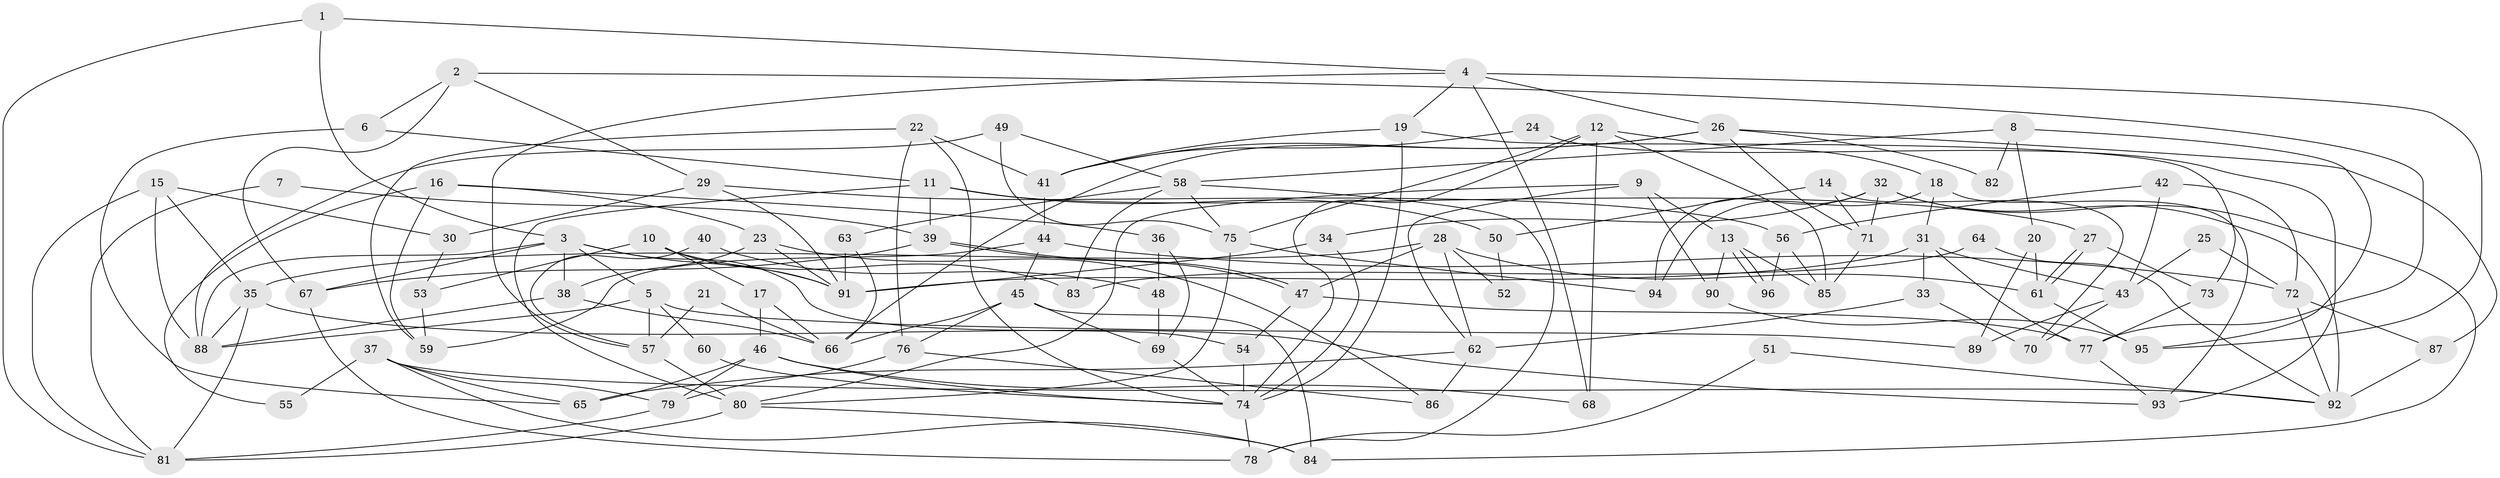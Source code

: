 // coarse degree distribution, {3: 0.16129032258064516, 4: 0.24193548387096775, 9: 0.04838709677419355, 7: 0.0967741935483871, 5: 0.1774193548387097, 2: 0.0967741935483871, 8: 0.06451612903225806, 6: 0.0967741935483871, 10: 0.016129032258064516}
// Generated by graph-tools (version 1.1) at 2025/41/03/06/25 10:41:57]
// undirected, 96 vertices, 192 edges
graph export_dot {
graph [start="1"]
  node [color=gray90,style=filled];
  1;
  2;
  3;
  4;
  5;
  6;
  7;
  8;
  9;
  10;
  11;
  12;
  13;
  14;
  15;
  16;
  17;
  18;
  19;
  20;
  21;
  22;
  23;
  24;
  25;
  26;
  27;
  28;
  29;
  30;
  31;
  32;
  33;
  34;
  35;
  36;
  37;
  38;
  39;
  40;
  41;
  42;
  43;
  44;
  45;
  46;
  47;
  48;
  49;
  50;
  51;
  52;
  53;
  54;
  55;
  56;
  57;
  58;
  59;
  60;
  61;
  62;
  63;
  64;
  65;
  66;
  67;
  68;
  69;
  70;
  71;
  72;
  73;
  74;
  75;
  76;
  77;
  78;
  79;
  80;
  81;
  82;
  83;
  84;
  85;
  86;
  87;
  88;
  89;
  90;
  91;
  92;
  93;
  94;
  95;
  96;
  1 -- 81;
  1 -- 4;
  1 -- 3;
  2 -- 77;
  2 -- 67;
  2 -- 6;
  2 -- 29;
  3 -- 54;
  3 -- 5;
  3 -- 38;
  3 -- 67;
  3 -- 88;
  3 -- 91;
  4 -- 19;
  4 -- 57;
  4 -- 26;
  4 -- 68;
  4 -- 95;
  5 -- 88;
  5 -- 57;
  5 -- 60;
  5 -- 89;
  6 -- 65;
  6 -- 11;
  7 -- 39;
  7 -- 81;
  8 -- 95;
  8 -- 58;
  8 -- 20;
  8 -- 82;
  9 -- 62;
  9 -- 80;
  9 -- 13;
  9 -- 90;
  10 -- 53;
  10 -- 91;
  10 -- 17;
  10 -- 83;
  11 -- 80;
  11 -- 27;
  11 -- 39;
  11 -- 50;
  12 -- 74;
  12 -- 75;
  12 -- 18;
  12 -- 68;
  12 -- 85;
  13 -- 96;
  13 -- 96;
  13 -- 85;
  13 -- 90;
  14 -- 70;
  14 -- 71;
  14 -- 50;
  15 -- 81;
  15 -- 88;
  15 -- 30;
  15 -- 35;
  16 -- 23;
  16 -- 59;
  16 -- 36;
  16 -- 55;
  17 -- 46;
  17 -- 66;
  18 -- 31;
  18 -- 93;
  18 -- 94;
  19 -- 41;
  19 -- 74;
  19 -- 73;
  20 -- 61;
  20 -- 89;
  21 -- 66;
  21 -- 57;
  22 -- 41;
  22 -- 76;
  22 -- 59;
  22 -- 74;
  23 -- 38;
  23 -- 91;
  23 -- 86;
  24 -- 41;
  24 -- 93;
  25 -- 72;
  25 -- 43;
  26 -- 66;
  26 -- 41;
  26 -- 71;
  26 -- 82;
  26 -- 87;
  27 -- 61;
  27 -- 61;
  27 -- 73;
  28 -- 61;
  28 -- 35;
  28 -- 47;
  28 -- 52;
  28 -- 62;
  29 -- 91;
  29 -- 30;
  29 -- 56;
  30 -- 53;
  31 -- 77;
  31 -- 91;
  31 -- 33;
  31 -- 43;
  32 -- 71;
  32 -- 84;
  32 -- 34;
  32 -- 92;
  32 -- 94;
  33 -- 62;
  33 -- 70;
  34 -- 74;
  34 -- 91;
  35 -- 93;
  35 -- 81;
  35 -- 88;
  36 -- 69;
  36 -- 48;
  37 -- 79;
  37 -- 92;
  37 -- 55;
  37 -- 65;
  37 -- 84;
  38 -- 88;
  38 -- 66;
  39 -- 47;
  39 -- 47;
  39 -- 67;
  40 -- 48;
  40 -- 57;
  41 -- 44;
  42 -- 43;
  42 -- 56;
  42 -- 72;
  43 -- 89;
  43 -- 70;
  44 -- 72;
  44 -- 45;
  44 -- 59;
  45 -- 76;
  45 -- 66;
  45 -- 69;
  45 -- 84;
  46 -- 74;
  46 -- 68;
  46 -- 65;
  46 -- 79;
  47 -- 54;
  47 -- 77;
  48 -- 69;
  49 -- 75;
  49 -- 88;
  49 -- 58;
  50 -- 52;
  51 -- 92;
  51 -- 78;
  53 -- 59;
  54 -- 74;
  56 -- 85;
  56 -- 96;
  57 -- 80;
  58 -- 63;
  58 -- 75;
  58 -- 78;
  58 -- 83;
  60 -- 74;
  61 -- 95;
  62 -- 65;
  62 -- 86;
  63 -- 66;
  63 -- 91;
  64 -- 83;
  64 -- 92;
  67 -- 78;
  69 -- 74;
  71 -- 85;
  72 -- 87;
  72 -- 92;
  73 -- 77;
  74 -- 78;
  75 -- 94;
  75 -- 80;
  76 -- 86;
  76 -- 79;
  77 -- 93;
  79 -- 81;
  80 -- 84;
  80 -- 81;
  87 -- 92;
  90 -- 95;
}
